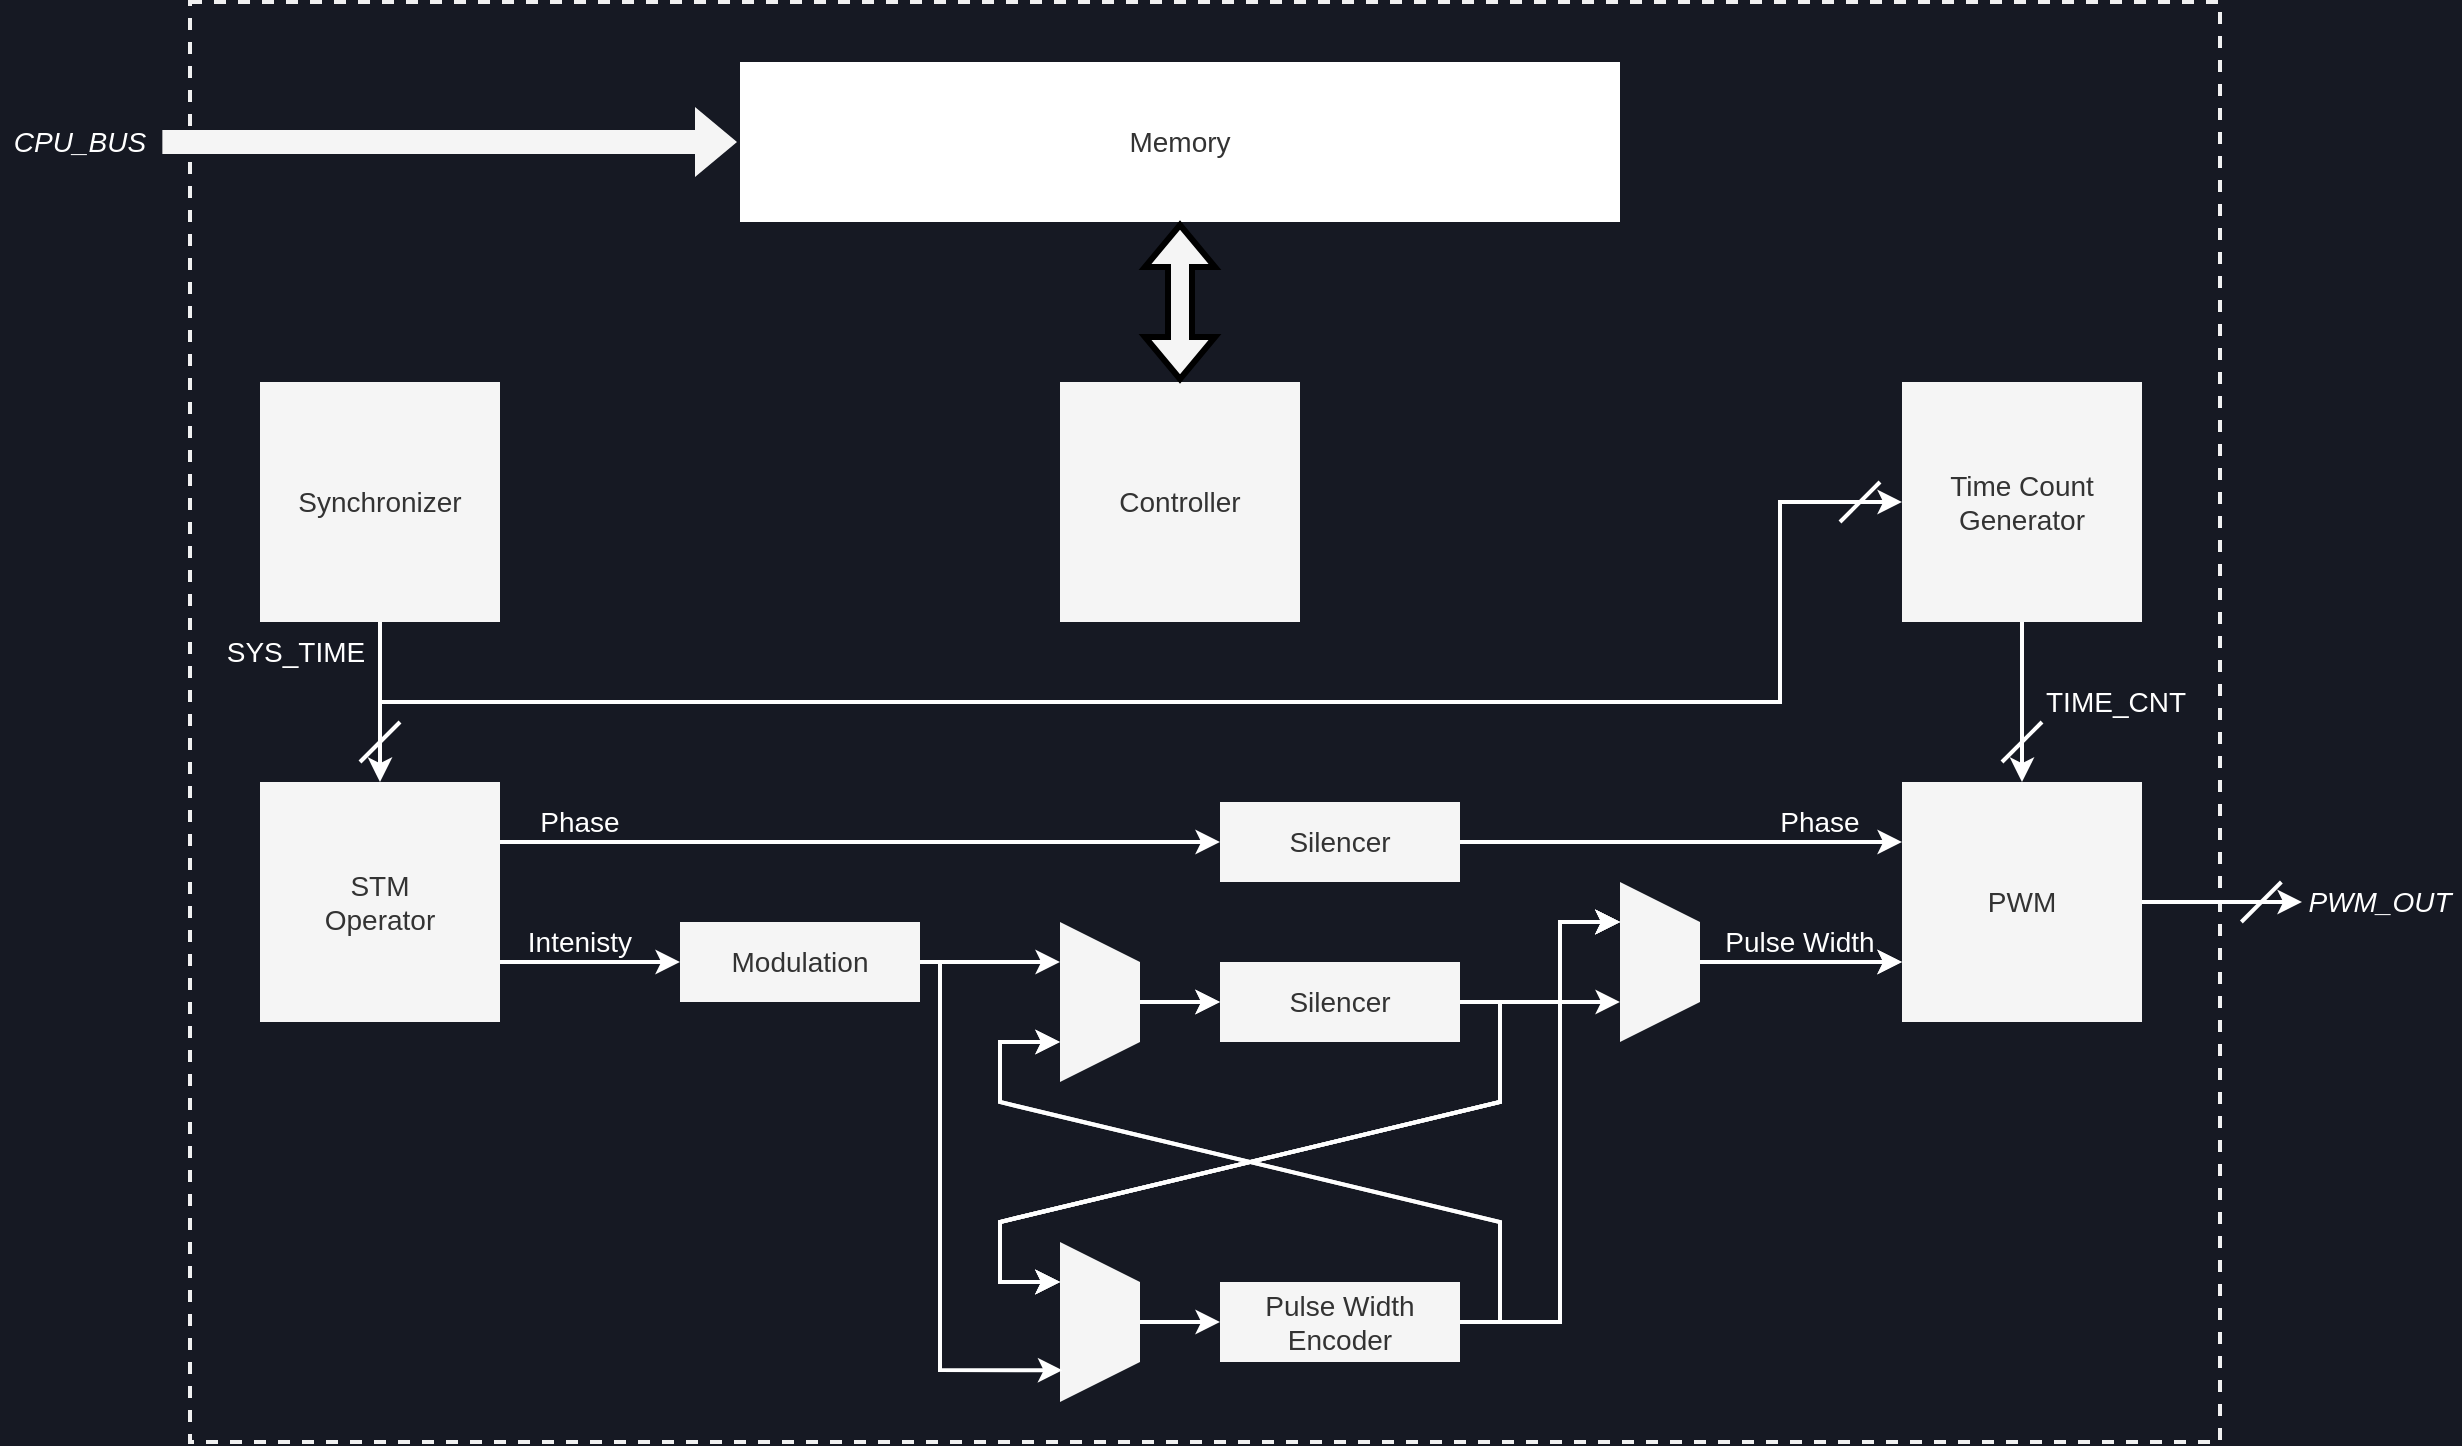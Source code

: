 <mxfile compressed="false">
    <diagram id="86R6ZRfhnQo9sD8B5-7s" name="Page-1">
        <mxGraphModel dx="995" dy="519" grid="1" gridSize="10" guides="1" tooltips="1" connect="1" arrows="1" fold="1" page="1" pageScale="1" pageWidth="827" pageHeight="1169" background="#161923" math="0" shadow="0">
            <root>
                <mxCell id="0"/>
                <mxCell id="1" parent="0"/>
                <mxCell id="224" value="" style="rounded=0;whiteSpace=wrap;html=1;labelBackgroundColor=none;fontSize=14;fontColor=#333333;strokeColor=#F0F0F0;strokeWidth=2;fillColor=none;dashed=1;" vertex="1" parent="1">
                    <mxGeometry x="285" y="130" width="1015" height="720" as="geometry"/>
                </mxCell>
                <mxCell id="112" value="" style="rounded=0;whiteSpace=wrap;html=1;labelBackgroundColor=none;fontSize=14;fontColor=#333333;strokeColor=#F0F0F0;strokeWidth=2;fillColor=none;dashed=1;" parent="1" vertex="1">
                    <mxGeometry x="285" y="130" width="1015" height="720" as="geometry"/>
                </mxCell>
                <mxCell id="ByCcfvI7zqT--OkzpkXo-116" value="&lt;i style=&quot;font-size: 14px&quot;&gt;CPU_BUS&lt;/i&gt;" style="text;html=1;strokeColor=none;fillColor=none;align=center;verticalAlign=middle;whiteSpace=wrap;rounded=0;fontFamily=Helvetica;fontSize=14;fontColor=#FFFFFF;" parent="1" vertex="1">
                    <mxGeometry x="190" y="180" width="79.68" height="40" as="geometry"/>
                </mxCell>
                <mxCell id="22" value="Modulation" style="rounded=0;whiteSpace=wrap;html=1;fontFamily=Helvetica;fontSize=14;fontColor=#333333;strokeColor=none;strokeWidth=2;fillColor=#f5f5f5;" parent="1" vertex="1">
                    <mxGeometry x="530" y="590" width="120" height="40" as="geometry"/>
                </mxCell>
                <mxCell id="126" style="edgeStyle=none;rounded=0;html=1;entryX=0;entryY=0.5;entryDx=0;entryDy=0;fontColor=#333333;strokeColor=#FFFFFF;strokeWidth=2;exitX=1;exitY=0.75;exitDx=0;exitDy=0;" parent="1" target="22" edge="1">
                    <mxGeometry relative="1" as="geometry">
                        <mxPoint x="420" y="610" as="sourcePoint"/>
                    </mxGeometry>
                </mxCell>
                <mxCell id="37" value="STM&lt;br style=&quot;font-size: 14px;&quot;&gt;Operator" style="rounded=0;whiteSpace=wrap;html=1;fontFamily=Helvetica;fontSize=14;fontColor=#333333;strokeColor=none;strokeWidth=3;fillColor=#f5f5f5;" parent="1" vertex="1">
                    <mxGeometry x="320" y="520" width="120" height="120" as="geometry"/>
                </mxCell>
                <mxCell id="55" value="Memory" style="rounded=0;whiteSpace=wrap;html=1;fontFamily=Helvetica;fontSize=14;fontColor=#333333;strokeColor=none;strokeWidth=3;fillColor=#FFFFFF;gradientColor=none;" parent="1" vertex="1">
                    <mxGeometry x="560" y="160" width="440" height="80" as="geometry"/>
                </mxCell>
                <mxCell id="86" value="" style="shape=flexArrow;endArrow=classic;html=1;rounded=0;labelBackgroundColor=default;fontFamily=Helvetica;fontSize=14;fontColor=#000000;strokeColor=none;strokeWidth=3;jumpStyle=arc;fillColor=#f5f5f5;exitX=1;exitY=0.5;exitDx=0;exitDy=0;entryX=0;entryY=0.5;entryDx=0;entryDy=0;" parent="1" source="ByCcfvI7zqT--OkzpkXo-116" target="55" edge="1">
                    <mxGeometry width="50" height="50" relative="1" as="geometry">
                        <mxPoint x="463.68" y="797.5" as="sourcePoint"/>
                        <mxPoint x="540" y="300" as="targetPoint"/>
                        <Array as="points"/>
                    </mxGeometry>
                </mxCell>
                <mxCell id="142" value="PWM" style="rounded=0;whiteSpace=wrap;html=1;fontFamily=Helvetica;fontSize=14;fontColor=#333333;strokeColor=none;strokeWidth=3;fillColor=#f5f5f5;" parent="1" vertex="1">
                    <mxGeometry x="1141" y="520" width="120" height="120" as="geometry"/>
                </mxCell>
                <mxCell id="150" style="edgeStyle=none;rounded=0;html=1;exitX=1;exitY=0.25;exitDx=0;exitDy=0;entryX=0;entryY=0.5;entryDx=0;entryDy=0;fontColor=#333333;strokeColor=#FFFFFF;strokeWidth=2;" parent="1" source="37" edge="1" target="215">
                    <mxGeometry relative="1" as="geometry">
                        <mxPoint x="1780" y="580" as="sourcePoint"/>
                        <mxPoint x="2060" y="580" as="targetPoint"/>
                    </mxGeometry>
                </mxCell>
                <mxCell id="152" value="&lt;span style=&quot;font-size: 14px&quot;&gt;Intenisty&lt;/span&gt;" style="text;html=1;strokeColor=none;fillColor=none;align=center;verticalAlign=middle;whiteSpace=wrap;rounded=0;fontFamily=Helvetica;fontSize=14;fontColor=#FFFFFF;strokeWidth=2;" parent="1" vertex="1">
                    <mxGeometry x="450" y="590" width="60" height="20" as="geometry"/>
                </mxCell>
                <mxCell id="162" style="edgeStyle=none;rounded=0;html=1;exitX=1;exitY=0.5;exitDx=0;exitDy=0;entryX=0;entryY=0.25;entryDx=0;entryDy=0;fontColor=#333333;strokeColor=#FFFFFF;strokeWidth=2;" parent="1" source="215" edge="1" target="142">
                    <mxGeometry relative="1" as="geometry">
                        <mxPoint x="2380" y="580" as="sourcePoint"/>
                        <mxPoint x="2460" y="580" as="targetPoint"/>
                    </mxGeometry>
                </mxCell>
                <mxCell id="165" value="&lt;span style=&quot;font-size: 14px&quot;&gt;Phase&lt;/span&gt;" style="text;html=1;strokeColor=none;fillColor=none;align=center;verticalAlign=middle;whiteSpace=wrap;rounded=0;fontFamily=Helvetica;fontSize=14;fontColor=#FFFFFF;strokeWidth=2;" parent="1" vertex="1">
                    <mxGeometry x="1070" y="530" width="60" height="20" as="geometry"/>
                </mxCell>
                <mxCell id="168" style="edgeStyle=none;rounded=0;html=1;exitX=1;exitY=0.75;exitDx=0;exitDy=0;entryX=0;entryY=0.5;entryDx=0;entryDy=0;fontColor=#333333;strokeColor=#FFFFFF;strokeWidth=2;" parent="1" edge="1">
                    <mxGeometry relative="1" as="geometry">
                        <mxPoint x="1261" y="580" as="sourcePoint"/>
                        <mxPoint x="1341" y="580" as="targetPoint"/>
                    </mxGeometry>
                </mxCell>
                <mxCell id="169" value="" style="endArrow=none;html=1;rounded=1;labelBackgroundColor=default;fontFamily=Helvetica;fontSize=14;fontColor=#000000;strokeColor=#FFFFFF;strokeWidth=2;shape=connector;fillColor=#f5f5f5;" parent="1" edge="1">
                    <mxGeometry width="50" height="50" relative="1" as="geometry">
                        <mxPoint x="1310.68" y="590" as="sourcePoint"/>
                        <mxPoint x="1330.68" y="570" as="targetPoint"/>
                    </mxGeometry>
                </mxCell>
                <mxCell id="170" value="&lt;i style=&quot;font-size: 14px&quot;&gt;PWM_OUT&lt;/i&gt;" style="text;html=1;strokeColor=none;fillColor=none;align=center;verticalAlign=middle;whiteSpace=wrap;rounded=0;fontFamily=Helvetica;fontSize=14;fontColor=#FFFFFF;" parent="1" vertex="1">
                    <mxGeometry x="1340" y="560" width="79.68" height="40" as="geometry"/>
                </mxCell>
                <mxCell id="173" value="Controller" style="rounded=0;whiteSpace=wrap;html=1;fontFamily=Helvetica;fontSize=14;fontColor=#333333;strokeColor=none;strokeWidth=3;fillColor=#f5f5f5;" parent="1" vertex="1">
                    <mxGeometry x="720" y="320" width="120" height="120" as="geometry"/>
                </mxCell>
                <mxCell id="175" style="edgeStyle=none;rounded=0;html=1;exitX=0.5;exitY=1;exitDx=0;exitDy=0;entryX=0.5;entryY=0;entryDx=0;entryDy=0;strokeColor=#FFFFFF;strokeWidth=2;fontColor=#333333;" parent="1" source="174" target="37" edge="1">
                    <mxGeometry relative="1" as="geometry"/>
                </mxCell>
                <mxCell id="178" style="edgeStyle=none;rounded=0;html=1;exitX=0.5;exitY=1;exitDx=0;exitDy=0;strokeColor=#FFFFFF;strokeWidth=2;fontColor=#333333;" parent="1" source="174" target="177" edge="1">
                    <mxGeometry relative="1" as="geometry">
                        <Array as="points">
                            <mxPoint x="380" y="480"/>
                            <mxPoint x="1080" y="480"/>
                            <mxPoint x="1080" y="380"/>
                        </Array>
                    </mxGeometry>
                </mxCell>
                <mxCell id="174" value="Synchronizer" style="rounded=0;whiteSpace=wrap;html=1;fontFamily=Helvetica;fontSize=14;fontColor=#333333;strokeColor=none;strokeWidth=3;fillColor=#f5f5f5;" parent="1" vertex="1">
                    <mxGeometry x="320" y="320" width="120" height="120" as="geometry"/>
                </mxCell>
                <mxCell id="179" style="edgeStyle=none;rounded=0;html=1;exitX=0.5;exitY=1;exitDx=0;exitDy=0;entryX=0.5;entryY=0;entryDx=0;entryDy=0;strokeColor=#FFFFFF;strokeWidth=2;fontColor=#333333;" parent="1" source="177" target="142" edge="1">
                    <mxGeometry relative="1" as="geometry"/>
                </mxCell>
                <mxCell id="177" value="Time Count Generator" style="rounded=0;whiteSpace=wrap;html=1;fontFamily=Helvetica;fontSize=14;fontColor=#333333;strokeColor=none;strokeWidth=3;fillColor=#f5f5f5;" parent="1" vertex="1">
                    <mxGeometry x="1141" y="320" width="120" height="120" as="geometry"/>
                </mxCell>
                <mxCell id="180" value="&lt;span style=&quot;font-size: 14px&quot;&gt;SYS_TIME&lt;/span&gt;" style="text;html=1;strokeColor=none;fillColor=none;align=center;verticalAlign=middle;whiteSpace=wrap;rounded=0;fontFamily=Helvetica;fontSize=14;fontColor=#FFFFFF;strokeWidth=2;" parent="1" vertex="1">
                    <mxGeometry x="300" y="440" width="76" height="30" as="geometry"/>
                </mxCell>
                <mxCell id="181" value="" style="endArrow=none;html=1;rounded=1;labelBackgroundColor=default;fontFamily=Helvetica;fontSize=14;fontColor=#000000;strokeColor=#FFFFFF;strokeWidth=2;shape=connector;fillColor=#f5f5f5;" parent="1" edge="1">
                    <mxGeometry width="50" height="50" relative="1" as="geometry">
                        <mxPoint x="370.0" y="510" as="sourcePoint"/>
                        <mxPoint x="390.0" y="490" as="targetPoint"/>
                    </mxGeometry>
                </mxCell>
                <mxCell id="182" value="TIME_CNT" style="text;html=1;strokeColor=none;fillColor=none;align=center;verticalAlign=middle;whiteSpace=wrap;rounded=0;fontFamily=Helvetica;fontSize=14;fontColor=#FFFFFF;strokeWidth=2;" parent="1" vertex="1">
                    <mxGeometry x="1210" y="470" width="76" height="20" as="geometry"/>
                </mxCell>
                <mxCell id="183" value="" style="endArrow=none;html=1;rounded=1;labelBackgroundColor=default;fontFamily=Helvetica;fontSize=14;fontColor=#000000;strokeColor=#FFFFFF;strokeWidth=2;shape=connector;fillColor=#f5f5f5;" parent="1" edge="1">
                    <mxGeometry width="50" height="50" relative="1" as="geometry">
                        <mxPoint x="1191.0" y="510" as="sourcePoint"/>
                        <mxPoint x="1211.0" y="490" as="targetPoint"/>
                    </mxGeometry>
                </mxCell>
                <mxCell id="188" value="" style="endArrow=none;html=1;rounded=1;labelBackgroundColor=default;fontFamily=Helvetica;fontSize=14;fontColor=#000000;strokeColor=#FFFFFF;strokeWidth=2;shape=connector;fillColor=#f5f5f5;" parent="1" edge="1">
                    <mxGeometry width="50" height="50" relative="1" as="geometry">
                        <mxPoint x="1110.0" y="390" as="sourcePoint"/>
                        <mxPoint x="1130.0" y="370" as="targetPoint"/>
                    </mxGeometry>
                </mxCell>
                <mxCell id="192" value="" style="shape=flexArrow;endArrow=classic;html=1;rounded=0;labelBackgroundColor=default;fontFamily=Helvetica;fontSize=14;fontColor=#000000;strokeColor=default;strokeWidth=3;jumpStyle=arc;fillColor=#f5f5f5;exitX=0.5;exitY=1;exitDx=0;exitDy=0;entryX=0.5;entryY=0;entryDx=0;entryDy=0;startArrow=block;" parent="1" source="55" target="173" edge="1">
                    <mxGeometry width="50" height="50" relative="1" as="geometry">
                        <mxPoint x="370.0" y="300" as="sourcePoint"/>
                        <mxPoint x="770.32" y="300" as="targetPoint"/>
                        <Array as="points"/>
                    </mxGeometry>
                </mxCell>
                <mxCell id="194" value="Silencer" style="rounded=0;whiteSpace=wrap;html=1;fontFamily=Helvetica;fontSize=14;fontColor=#333333;strokeColor=none;strokeWidth=2;fillColor=#f5f5f5;" vertex="1" parent="1">
                    <mxGeometry x="800" y="610" width="120" height="40" as="geometry"/>
                </mxCell>
                <mxCell id="195" value="Pulse Width Encoder" style="rounded=0;whiteSpace=wrap;html=1;fontFamily=Helvetica;fontSize=14;fontColor=#333333;strokeColor=none;strokeWidth=2;fillColor=#f5f5f5;" vertex="1" parent="1">
                    <mxGeometry x="800" y="770" width="120" height="40" as="geometry"/>
                </mxCell>
                <mxCell id="207" style="edgeStyle=none;rounded=0;html=1;exitX=0.5;exitY=0;exitDx=0;exitDy=0;entryX=0;entryY=0.5;entryDx=0;entryDy=0;strokeWidth=2;strokeColor=#F0F0F0;" edge="1" parent="1" source="197" target="194">
                    <mxGeometry relative="1" as="geometry"/>
                </mxCell>
                <mxCell id="197" value="" style="shape=trapezoid;perimeter=trapezoidPerimeter;whiteSpace=wrap;html=1;fixedSize=1;fontSize=14;fillColor=#f5f5f5;strokeColor=none;fontColor=#333333;rounded=0;strokeWidth=2;size=20;rotation=90;" vertex="1" parent="1">
                    <mxGeometry x="700" y="610" width="80" height="40" as="geometry"/>
                </mxCell>
                <mxCell id="200" value="" style="endArrow=classic;html=1;exitX=1;exitY=0.5;exitDx=0;exitDy=0;entryX=0.75;entryY=1;entryDx=0;entryDy=0;rounded=0;strokeWidth=2;endFill=1;strokeColor=#F0F0F0;" edge="1" parent="1" source="195" target="197">
                    <mxGeometry width="50" height="50" relative="1" as="geometry">
                        <mxPoint x="870" y="660" as="sourcePoint"/>
                        <mxPoint x="920" y="610" as="targetPoint"/>
                        <Array as="points">
                            <mxPoint x="940" y="790"/>
                            <mxPoint x="940" y="740"/>
                            <mxPoint x="690" y="680"/>
                            <mxPoint x="690" y="650"/>
                        </Array>
                    </mxGeometry>
                </mxCell>
                <mxCell id="208" style="edgeStyle=none;rounded=0;html=1;exitX=0.5;exitY=0;exitDx=0;exitDy=0;entryX=0;entryY=0.5;entryDx=0;entryDy=0;strokeWidth=2;startArrow=none;startFill=0;endArrow=classic;endFill=1;strokeColor=#FFFFFF;" edge="1" parent="1" source="202" target="195">
                    <mxGeometry relative="1" as="geometry"/>
                </mxCell>
                <mxCell id="202" value="" style="shape=trapezoid;perimeter=trapezoidPerimeter;whiteSpace=wrap;html=1;fixedSize=1;fontSize=14;fillColor=#f5f5f5;strokeColor=none;fontColor=#333333;rounded=0;strokeWidth=2;size=20;rotation=90;" vertex="1" parent="1">
                    <mxGeometry x="700" y="770" width="80" height="40" as="geometry"/>
                </mxCell>
                <mxCell id="203" value="" style="endArrow=none;html=1;rounded=0;entryX=1;entryY=0.5;entryDx=0;entryDy=0;exitX=0.25;exitY=1;exitDx=0;exitDy=0;strokeWidth=2;startArrow=classic;startFill=1;strokeColor=#F0F0F0;" edge="1" parent="1" source="202" target="194">
                    <mxGeometry width="50" height="50" relative="1" as="geometry">
                        <mxPoint x="740" y="660" as="sourcePoint"/>
                        <mxPoint x="790" y="610" as="targetPoint"/>
                        <Array as="points">
                            <mxPoint x="690" y="770"/>
                            <mxPoint x="690" y="740"/>
                            <mxPoint x="940" y="680"/>
                            <mxPoint x="940" y="630"/>
                        </Array>
                    </mxGeometry>
                </mxCell>
                <mxCell id="213" style="edgeStyle=none;rounded=0;html=1;exitX=0.5;exitY=0;exitDx=0;exitDy=0;entryX=0;entryY=0.75;entryDx=0;entryDy=0;strokeWidth=2;startArrow=none;startFill=0;endArrow=classic;endFill=1;strokeColor=#F0F0F0;" edge="1" parent="1" source="204" target="142">
                    <mxGeometry relative="1" as="geometry">
                        <mxPoint x="1060" y="610" as="sourcePoint"/>
                        <Array as="points">
                            <mxPoint x="1100" y="610"/>
                        </Array>
                    </mxGeometry>
                </mxCell>
                <mxCell id="204" value="" style="shape=trapezoid;perimeter=trapezoidPerimeter;whiteSpace=wrap;html=1;fixedSize=1;fontSize=14;fillColor=#f5f5f5;strokeColor=none;fontColor=#333333;rounded=0;strokeWidth=2;size=20;rotation=90;" vertex="1" parent="1">
                    <mxGeometry x="980" y="590" width="80" height="40" as="geometry"/>
                </mxCell>
                <mxCell id="205" value="" style="endArrow=none;html=1;rounded=0;strokeWidth=2;entryX=1;entryY=0.5;entryDx=0;entryDy=0;exitX=0.75;exitY=1;exitDx=0;exitDy=0;endFill=0;startArrow=classic;startFill=1;" edge="1" parent="1" source="204" target="194">
                    <mxGeometry width="50" height="50" relative="1" as="geometry">
                        <mxPoint x="720" y="710" as="sourcePoint"/>
                        <mxPoint x="770" y="660" as="targetPoint"/>
                        <Array as="points">
                            <mxPoint x="960" y="630"/>
                            <mxPoint x="940" y="630"/>
                        </Array>
                    </mxGeometry>
                </mxCell>
                <mxCell id="206" value="" style="endArrow=none;html=1;rounded=0;strokeWidth=2;entryX=1;entryY=0.5;entryDx=0;entryDy=0;exitX=0.25;exitY=1;exitDx=0;exitDy=0;startArrow=classic;startFill=1;strokeColor=#F0F0F0;" edge="1" parent="1" source="204" target="195">
                    <mxGeometry width="50" height="50" relative="1" as="geometry">
                        <mxPoint x="1010" y="640" as="sourcePoint"/>
                        <mxPoint x="930" y="640" as="targetPoint"/>
                        <Array as="points">
                            <mxPoint x="970" y="590"/>
                            <mxPoint x="970" y="790"/>
                        </Array>
                    </mxGeometry>
                </mxCell>
                <mxCell id="209" value="" style="endArrow=classic;html=1;rounded=0;strokeWidth=2;entryX=0.25;entryY=1;entryDx=0;entryDy=0;endFill=1;exitX=1;exitY=0.5;exitDx=0;exitDy=0;strokeColor=#FFFFFF;" edge="1" parent="1" source="22" target="197">
                    <mxGeometry width="50" height="50" relative="1" as="geometry">
                        <mxPoint x="600" y="630" as="sourcePoint"/>
                        <mxPoint x="930" y="650" as="targetPoint"/>
                    </mxGeometry>
                </mxCell>
                <mxCell id="214" value="&lt;span style=&quot;font-size: 14px&quot;&gt;Pulse Width&lt;/span&gt;" style="text;html=1;strokeColor=none;fillColor=none;align=center;verticalAlign=middle;whiteSpace=wrap;rounded=0;fontFamily=Helvetica;fontSize=14;fontColor=#FFFFFF;strokeWidth=2;" vertex="1" parent="1">
                    <mxGeometry x="1050" y="590" width="80" height="19" as="geometry"/>
                </mxCell>
                <mxCell id="215" value="Silencer" style="rounded=0;whiteSpace=wrap;html=1;fontFamily=Helvetica;fontSize=14;fontColor=#333333;strokeColor=none;strokeWidth=2;fillColor=#f5f5f5;" vertex="1" parent="1">
                    <mxGeometry x="800" y="530" width="120" height="40" as="geometry"/>
                </mxCell>
                <mxCell id="217" value="&lt;span style=&quot;font-size: 14px&quot;&gt;Phase&lt;/span&gt;" style="text;html=1;strokeColor=none;fillColor=none;align=center;verticalAlign=middle;whiteSpace=wrap;rounded=0;fontFamily=Helvetica;fontSize=14;fontColor=#FFFFFF;strokeWidth=2;" vertex="1" parent="1">
                    <mxGeometry x="450" y="530" width="60" height="20" as="geometry"/>
                </mxCell>
                <mxCell id="218" value="" style="endArrow=classic;html=1;rounded=0;strokeWidth=2;entryX=0.802;entryY=0.97;entryDx=0;entryDy=0;endFill=1;exitX=1;exitY=0.5;exitDx=0;exitDy=0;entryPerimeter=0;strokeColor=#FFFFFF;" edge="1" parent="1" source="22" target="202">
                    <mxGeometry width="50" height="50" relative="1" as="geometry">
                        <mxPoint x="660" y="620.0" as="sourcePoint"/>
                        <mxPoint x="730" y="620" as="targetPoint"/>
                        <Array as="points">
                            <mxPoint x="660" y="610"/>
                            <mxPoint x="660" y="814"/>
                        </Array>
                    </mxGeometry>
                </mxCell>
                <mxCell id="219" value="" style="endArrow=none;html=1;rounded=0;strokeWidth=2;entryX=1;entryY=0.5;entryDx=0;entryDy=0;exitX=0.25;exitY=1;exitDx=0;exitDy=0;startArrow=classic;startFill=1;strokeColor=#F0F0F0;" edge="1" parent="1">
                    <mxGeometry width="50" height="50" relative="1" as="geometry">
                        <mxPoint x="1000" y="590" as="sourcePoint"/>
                        <mxPoint x="920" y="790" as="targetPoint"/>
                        <Array as="points">
                            <mxPoint x="970" y="590"/>
                            <mxPoint x="970" y="790"/>
                        </Array>
                    </mxGeometry>
                </mxCell>
                <mxCell id="220" value="" style="endArrow=none;html=1;rounded=0;entryX=1;entryY=0.5;entryDx=0;entryDy=0;exitX=0.25;exitY=1;exitDx=0;exitDy=0;strokeWidth=2;startArrow=classic;startFill=1;strokeColor=#F0F0F0;" edge="1" parent="1">
                    <mxGeometry width="50" height="50" relative="1" as="geometry">
                        <mxPoint x="720" y="770" as="sourcePoint"/>
                        <mxPoint x="920" y="630" as="targetPoint"/>
                        <Array as="points">
                            <mxPoint x="690" y="770"/>
                            <mxPoint x="690" y="740"/>
                            <mxPoint x="940" y="680"/>
                            <mxPoint x="940" y="630"/>
                        </Array>
                    </mxGeometry>
                </mxCell>
                <mxCell id="221" value="" style="endArrow=none;html=1;rounded=0;strokeWidth=2;entryX=1;entryY=0.5;entryDx=0;entryDy=0;exitX=0.25;exitY=1;exitDx=0;exitDy=0;startArrow=classic;startFill=1;strokeColor=#F0F0F0;" edge="1" parent="1">
                    <mxGeometry width="50" height="50" relative="1" as="geometry">
                        <mxPoint x="1000" y="590" as="sourcePoint"/>
                        <mxPoint x="920" y="790" as="targetPoint"/>
                        <Array as="points">
                            <mxPoint x="970" y="590"/>
                            <mxPoint x="970" y="790"/>
                        </Array>
                    </mxGeometry>
                </mxCell>
                <mxCell id="222" value="" style="endArrow=none;html=1;rounded=0;entryX=1;entryY=0.5;entryDx=0;entryDy=0;exitX=0.25;exitY=1;exitDx=0;exitDy=0;strokeWidth=2;startArrow=classic;startFill=1;strokeColor=#F0F0F0;" edge="1" parent="1">
                    <mxGeometry width="50" height="50" relative="1" as="geometry">
                        <mxPoint x="720" y="770" as="sourcePoint"/>
                        <mxPoint x="920" y="630" as="targetPoint"/>
                        <Array as="points">
                            <mxPoint x="690" y="770"/>
                            <mxPoint x="690" y="740"/>
                            <mxPoint x="940" y="680"/>
                            <mxPoint x="940" y="630"/>
                        </Array>
                    </mxGeometry>
                </mxCell>
                <mxCell id="223" style="edgeStyle=none;rounded=0;html=1;exitX=0.5;exitY=0;exitDx=0;exitDy=0;entryX=0;entryY=0.75;entryDx=0;entryDy=0;strokeWidth=2;startArrow=none;startFill=0;endArrow=classic;endFill=1;strokeColor=#FFFFFF;" edge="1" parent="1">
                    <mxGeometry relative="1" as="geometry">
                        <mxPoint x="1040" y="610" as="sourcePoint"/>
                        <mxPoint x="1141" y="610" as="targetPoint"/>
                        <Array as="points">
                            <mxPoint x="1100" y="610"/>
                        </Array>
                    </mxGeometry>
                </mxCell>
                <mxCell id="225" value="" style="endArrow=none;html=1;rounded=0;strokeWidth=2;entryX=1;entryY=0.5;entryDx=0;entryDy=0;exitX=0.25;exitY=1;exitDx=0;exitDy=0;startArrow=classic;startFill=1;strokeColor=#F0F0F0;" edge="1" parent="1">
                    <mxGeometry width="50" height="50" relative="1" as="geometry">
                        <mxPoint x="1000" y="590" as="sourcePoint"/>
                        <mxPoint x="920" y="790" as="targetPoint"/>
                        <Array as="points">
                            <mxPoint x="970" y="590"/>
                            <mxPoint x="970" y="790"/>
                        </Array>
                    </mxGeometry>
                </mxCell>
                <mxCell id="226" value="" style="endArrow=classic;html=1;exitX=1;exitY=0.5;exitDx=0;exitDy=0;entryX=0.75;entryY=1;entryDx=0;entryDy=0;rounded=0;strokeWidth=2;endFill=1;strokeColor=#FFFFFF;" edge="1" parent="1">
                    <mxGeometry width="50" height="50" relative="1" as="geometry">
                        <mxPoint x="920" y="790.0" as="sourcePoint"/>
                        <mxPoint x="720" y="650" as="targetPoint"/>
                        <Array as="points">
                            <mxPoint x="940" y="790"/>
                            <mxPoint x="940" y="740"/>
                            <mxPoint x="690" y="680"/>
                            <mxPoint x="690" y="650"/>
                        </Array>
                    </mxGeometry>
                </mxCell>
                <mxCell id="227" value="" style="endArrow=none;html=1;rounded=0;strokeWidth=2;entryX=1;entryY=0.5;entryDx=0;entryDy=0;exitX=0.25;exitY=1;exitDx=0;exitDy=0;startArrow=classic;startFill=1;strokeColor=#FFFFFF;" edge="1" parent="1">
                    <mxGeometry width="50" height="50" relative="1" as="geometry">
                        <mxPoint x="1000" y="590" as="sourcePoint"/>
                        <mxPoint x="920" y="790.0" as="targetPoint"/>
                        <Array as="points">
                            <mxPoint x="970" y="590"/>
                            <mxPoint x="970" y="790"/>
                        </Array>
                    </mxGeometry>
                </mxCell>
                <mxCell id="228" value="" style="endArrow=none;html=1;rounded=0;entryX=1;entryY=0.5;entryDx=0;entryDy=0;exitX=0.25;exitY=1;exitDx=0;exitDy=0;strokeWidth=2;startArrow=classic;startFill=1;strokeColor=#FFFFFF;" edge="1" parent="1">
                    <mxGeometry width="50" height="50" relative="1" as="geometry">
                        <mxPoint x="720" y="770.0" as="sourcePoint"/>
                        <mxPoint x="920" y="630" as="targetPoint"/>
                        <Array as="points">
                            <mxPoint x="690" y="770"/>
                            <mxPoint x="690" y="740"/>
                            <mxPoint x="940" y="680"/>
                            <mxPoint x="940" y="630"/>
                        </Array>
                    </mxGeometry>
                </mxCell>
                <mxCell id="229" value="" style="endArrow=none;html=1;rounded=0;strokeWidth=2;entryX=1;entryY=0.5;entryDx=0;entryDy=0;exitX=0.75;exitY=1;exitDx=0;exitDy=0;endFill=0;startArrow=classic;startFill=1;strokeColor=#FFFFFF;" edge="1" parent="1">
                    <mxGeometry width="50" height="50" relative="1" as="geometry">
                        <mxPoint x="1000" y="630" as="sourcePoint"/>
                        <mxPoint x="920" y="630" as="targetPoint"/>
                        <Array as="points">
                            <mxPoint x="960" y="630"/>
                            <mxPoint x="940" y="630"/>
                        </Array>
                    </mxGeometry>
                </mxCell>
                <mxCell id="230" style="edgeStyle=none;rounded=0;html=1;exitX=0.5;exitY=0;exitDx=0;exitDy=0;entryX=0;entryY=0.5;entryDx=0;entryDy=0;strokeWidth=2;strokeColor=#FFFFFF;" edge="1" parent="1">
                    <mxGeometry relative="1" as="geometry">
                        <mxPoint x="760" y="630" as="sourcePoint"/>
                        <mxPoint x="800" y="630" as="targetPoint"/>
                    </mxGeometry>
                </mxCell>
            </root>
        </mxGraphModel>
    </diagram>
</mxfile>